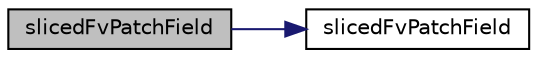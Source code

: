 digraph "slicedFvPatchField"
{
  bgcolor="transparent";
  edge [fontname="Helvetica",fontsize="10",labelfontname="Helvetica",labelfontsize="10"];
  node [fontname="Helvetica",fontsize="10",shape=record];
  rankdir="LR";
  Node11 [label="slicedFvPatchField",height=0.2,width=0.4,color="black", fillcolor="grey75", style="filled", fontcolor="black"];
  Node11 -> Node12 [color="midnightblue",fontsize="10",style="solid",fontname="Helvetica"];
  Node12 [label="slicedFvPatchField",height=0.2,width=0.4,color="black",URL="$a22789.html#ab205a13403235d19d52e4b03655c7392",tooltip="Construct from patch, internal field and field to slice. "];
}

